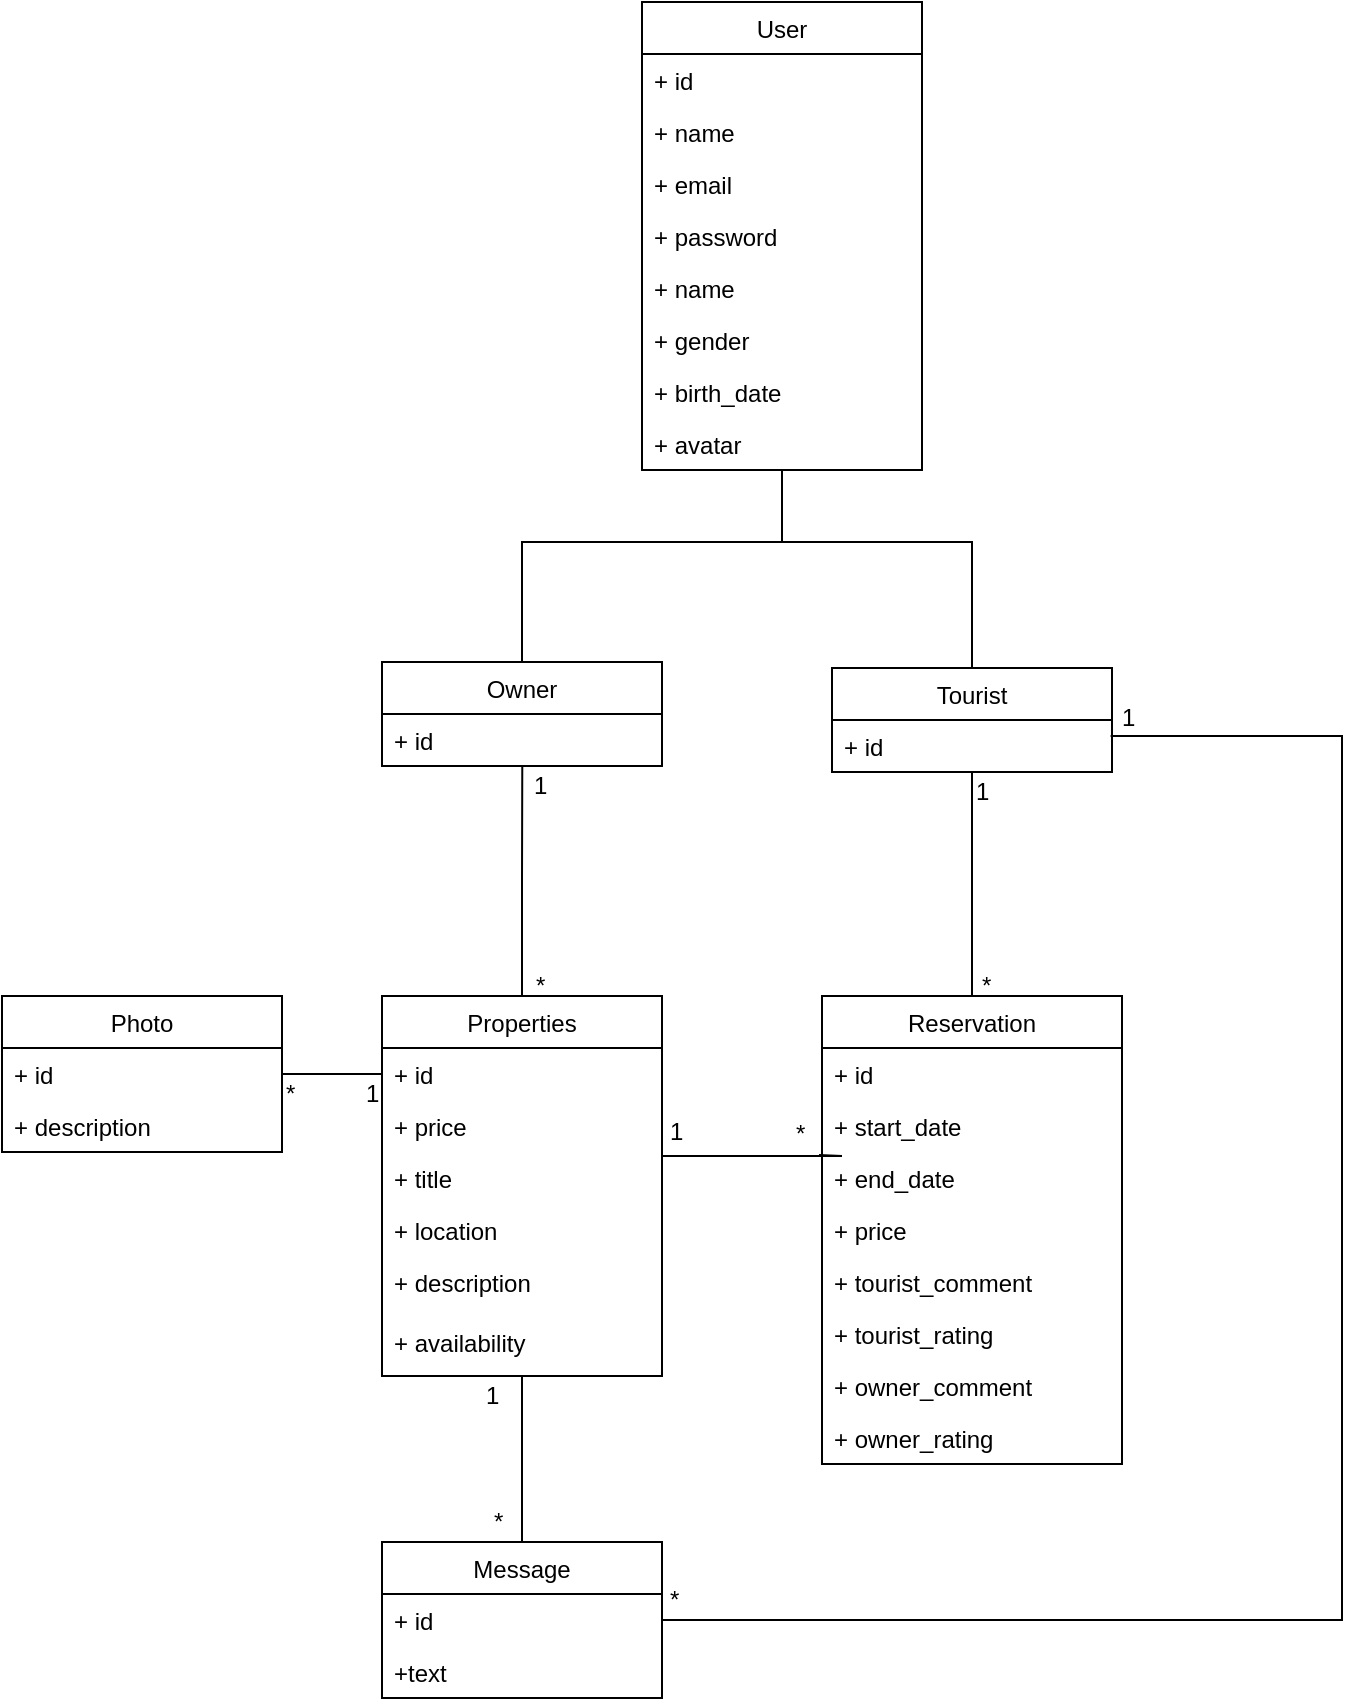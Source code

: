 <mxfile version="12.2.6" type="github" pages="1">
  <diagram id="TrjBDX28JATJXa5iMqwc" name="Page-1">
    <mxGraphModel dx="2004" dy="772" grid="1" gridSize="10" guides="1" tooltips="1" connect="1" arrows="1" fold="1" page="1" pageScale="1" pageWidth="827" pageHeight="1169" math="0" shadow="0">
      <root>
        <mxCell id="0"/>
        <mxCell id="1" parent="0"/>
        <mxCell id="gbXgMahtGTN6Z-PRO6R2-47" style="edgeStyle=none;rounded=0;orthogonalLoop=1;jettySize=auto;html=1;entryX=0.5;entryY=0;entryDx=0;entryDy=0;endArrow=none;endFill=0;exitX=0.5;exitY=1;exitDx=0;exitDy=0;" edge="1" parent="1" source="UoUFFq5vB8DfAffDlqqE-6" target="UoUFFq5vB8DfAffDlqqE-47">
          <mxGeometry relative="1" as="geometry">
            <mxPoint x="120" y="270" as="sourcePoint"/>
            <Array as="points">
              <mxPoint x="120" y="310"/>
              <mxPoint x="170" y="310"/>
              <mxPoint x="215" y="310"/>
            </Array>
          </mxGeometry>
        </mxCell>
        <mxCell id="UoUFFq5vB8DfAffDlqqE-6" value="User" style="swimlane;fontStyle=0;childLayout=stackLayout;horizontal=1;startSize=26;fillColor=none;horizontalStack=0;resizeParent=1;resizeParentMax=0;resizeLast=0;collapsible=1;marginBottom=0;" parent="1" vertex="1">
          <mxGeometry x="50" y="40" width="140" height="234" as="geometry"/>
        </mxCell>
        <mxCell id="UoUFFq5vB8DfAffDlqqE-7" value="+ id" style="text;strokeColor=none;fillColor=none;align=left;verticalAlign=top;spacingLeft=4;spacingRight=4;overflow=hidden;rotatable=0;points=[[0,0.5],[1,0.5]];portConstraint=eastwest;" parent="UoUFFq5vB8DfAffDlqqE-6" vertex="1">
          <mxGeometry y="26" width="140" height="26" as="geometry"/>
        </mxCell>
        <mxCell id="UoUFFq5vB8DfAffDlqqE-8" value="+ name" style="text;strokeColor=none;fillColor=none;align=left;verticalAlign=top;spacingLeft=4;spacingRight=4;overflow=hidden;rotatable=0;points=[[0,0.5],[1,0.5]];portConstraint=eastwest;" parent="UoUFFq5vB8DfAffDlqqE-6" vertex="1">
          <mxGeometry y="52" width="140" height="26" as="geometry"/>
        </mxCell>
        <mxCell id="UoUFFq5vB8DfAffDlqqE-9" value="+ email" style="text;strokeColor=none;fillColor=none;align=left;verticalAlign=top;spacingLeft=4;spacingRight=4;overflow=hidden;rotatable=0;points=[[0,0.5],[1,0.5]];portConstraint=eastwest;" parent="UoUFFq5vB8DfAffDlqqE-6" vertex="1">
          <mxGeometry y="78" width="140" height="26" as="geometry"/>
        </mxCell>
        <mxCell id="UoUFFq5vB8DfAffDlqqE-11" value="+ password" style="text;strokeColor=none;fillColor=none;align=left;verticalAlign=top;spacingLeft=4;spacingRight=4;overflow=hidden;rotatable=0;points=[[0,0.5],[1,0.5]];portConstraint=eastwest;" parent="UoUFFq5vB8DfAffDlqqE-6" vertex="1">
          <mxGeometry y="104" width="140" height="26" as="geometry"/>
        </mxCell>
        <mxCell id="UoUFFq5vB8DfAffDlqqE-12" value="+ name" style="text;strokeColor=none;fillColor=none;align=left;verticalAlign=top;spacingLeft=4;spacingRight=4;overflow=hidden;rotatable=0;points=[[0,0.5],[1,0.5]];portConstraint=eastwest;" parent="UoUFFq5vB8DfAffDlqqE-6" vertex="1">
          <mxGeometry y="130" width="140" height="26" as="geometry"/>
        </mxCell>
        <mxCell id="UoUFFq5vB8DfAffDlqqE-13" value="+ gender" style="text;strokeColor=none;fillColor=none;align=left;verticalAlign=top;spacingLeft=4;spacingRight=4;overflow=hidden;rotatable=0;points=[[0,0.5],[1,0.5]];portConstraint=eastwest;" parent="UoUFFq5vB8DfAffDlqqE-6" vertex="1">
          <mxGeometry y="156" width="140" height="26" as="geometry"/>
        </mxCell>
        <mxCell id="UoUFFq5vB8DfAffDlqqE-14" value="+ birth_date" style="text;strokeColor=none;fillColor=none;align=left;verticalAlign=top;spacingLeft=4;spacingRight=4;overflow=hidden;rotatable=0;points=[[0,0.5],[1,0.5]];portConstraint=eastwest;" parent="UoUFFq5vB8DfAffDlqqE-6" vertex="1">
          <mxGeometry y="182" width="140" height="26" as="geometry"/>
        </mxCell>
        <mxCell id="gbXgMahtGTN6Z-PRO6R2-31" value="+ avatar" style="text;strokeColor=none;fillColor=none;align=left;verticalAlign=top;spacingLeft=4;spacingRight=4;overflow=hidden;rotatable=0;points=[[0,0.5],[1,0.5]];portConstraint=eastwest;" vertex="1" parent="UoUFFq5vB8DfAffDlqqE-6">
          <mxGeometry y="208" width="140" height="26" as="geometry"/>
        </mxCell>
        <mxCell id="UoUFFq5vB8DfAffDlqqE-102" style="edgeStyle=orthogonalEdgeStyle;rounded=0;orthogonalLoop=1;jettySize=auto;html=1;exitX=0.5;exitY=0;exitDx=0;exitDy=0;entryX=0.501;entryY=1.008;entryDx=0;entryDy=0;entryPerimeter=0;endArrow=none;endFill=0;" parent="1" source="UoUFFq5vB8DfAffDlqqE-19" target="UoUFFq5vB8DfAffDlqqE-40" edge="1">
          <mxGeometry relative="1" as="geometry">
            <Array as="points">
              <mxPoint x="-10" y="479"/>
            </Array>
          </mxGeometry>
        </mxCell>
        <mxCell id="UoUFFq5vB8DfAffDlqqE-19" value="Properties" style="swimlane;fontStyle=0;childLayout=stackLayout;horizontal=1;startSize=26;fillColor=none;horizontalStack=0;resizeParent=1;resizeParentMax=0;resizeLast=0;collapsible=1;marginBottom=0;" parent="1" vertex="1">
          <mxGeometry x="-80" y="537" width="140" height="190" as="geometry"/>
        </mxCell>
        <mxCell id="UoUFFq5vB8DfAffDlqqE-20" value="+ id" style="text;strokeColor=none;fillColor=none;align=left;verticalAlign=top;spacingLeft=4;spacingRight=4;overflow=hidden;rotatable=0;points=[[0,0.5],[1,0.5]];portConstraint=eastwest;" parent="UoUFFq5vB8DfAffDlqqE-19" vertex="1">
          <mxGeometry y="26" width="140" height="26" as="geometry"/>
        </mxCell>
        <mxCell id="UoUFFq5vB8DfAffDlqqE-21" value="+ price" style="text;strokeColor=none;fillColor=none;align=left;verticalAlign=top;spacingLeft=4;spacingRight=4;overflow=hidden;rotatable=0;points=[[0,0.5],[1,0.5]];portConstraint=eastwest;" parent="UoUFFq5vB8DfAffDlqqE-19" vertex="1">
          <mxGeometry y="52" width="140" height="26" as="geometry"/>
        </mxCell>
        <mxCell id="UoUFFq5vB8DfAffDlqqE-22" value="+ title" style="text;strokeColor=none;fillColor=none;align=left;verticalAlign=top;spacingLeft=4;spacingRight=4;overflow=hidden;rotatable=0;points=[[0,0.5],[1,0.5]];portConstraint=eastwest;" parent="UoUFFq5vB8DfAffDlqqE-19" vertex="1">
          <mxGeometry y="78" width="140" height="26" as="geometry"/>
        </mxCell>
        <mxCell id="UoUFFq5vB8DfAffDlqqE-23" value="+ location" style="text;strokeColor=none;fillColor=none;align=left;verticalAlign=top;spacingLeft=4;spacingRight=4;overflow=hidden;rotatable=0;points=[[0,0.5],[1,0.5]];portConstraint=eastwest;" parent="UoUFFq5vB8DfAffDlqqE-19" vertex="1">
          <mxGeometry y="104" width="140" height="26" as="geometry"/>
        </mxCell>
        <mxCell id="UoUFFq5vB8DfAffDlqqE-24" value="+ description" style="text;strokeColor=none;fillColor=none;align=left;verticalAlign=top;spacingLeft=4;spacingRight=4;overflow=hidden;rotatable=0;points=[[0,0.5],[1,0.5]];portConstraint=eastwest;" parent="UoUFFq5vB8DfAffDlqqE-19" vertex="1">
          <mxGeometry y="130" width="140" height="30" as="geometry"/>
        </mxCell>
        <mxCell id="gbXgMahtGTN6Z-PRO6R2-18" value="+ availability" style="text;strokeColor=none;fillColor=none;align=left;verticalAlign=top;spacingLeft=4;spacingRight=4;overflow=hidden;rotatable=0;points=[[0,0.5],[1,0.5]];portConstraint=eastwest;" vertex="1" parent="UoUFFq5vB8DfAffDlqqE-19">
          <mxGeometry y="160" width="140" height="30" as="geometry"/>
        </mxCell>
        <mxCell id="gbXgMahtGTN6Z-PRO6R2-23" style="edgeStyle=orthogonalEdgeStyle;rounded=1;orthogonalLoop=1;jettySize=auto;html=1;exitX=0.5;exitY=0;exitDx=0;exitDy=0;entryX=-0.005;entryY=0.375;entryDx=0;entryDy=0;entryPerimeter=0;strokeColor=none;" edge="1" parent="1" source="UoUFFq5vB8DfAffDlqqE-39">
          <mxGeometry relative="1" as="geometry">
            <mxPoint x="9" y="312" as="targetPoint"/>
          </mxGeometry>
        </mxCell>
        <mxCell id="gbXgMahtGTN6Z-PRO6R2-49" style="edgeStyle=none;rounded=0;orthogonalLoop=1;jettySize=auto;html=1;exitX=0.5;exitY=0;exitDx=0;exitDy=0;endArrow=none;endFill=0;entryX=0.5;entryY=1;entryDx=0;entryDy=0;" edge="1" parent="1" source="UoUFFq5vB8DfAffDlqqE-39" target="UoUFFq5vB8DfAffDlqqE-6">
          <mxGeometry relative="1" as="geometry">
            <mxPoint x="160" y="280" as="targetPoint"/>
            <Array as="points">
              <mxPoint x="-10" y="310"/>
              <mxPoint x="120" y="310"/>
            </Array>
          </mxGeometry>
        </mxCell>
        <mxCell id="UoUFFq5vB8DfAffDlqqE-39" value="Owner" style="swimlane;fontStyle=0;childLayout=stackLayout;horizontal=1;startSize=26;fillColor=none;horizontalStack=0;resizeParent=1;resizeParentMax=0;resizeLast=0;collapsible=1;marginBottom=0;" parent="1" vertex="1">
          <mxGeometry x="-80" y="370" width="140" height="52" as="geometry"/>
        </mxCell>
        <mxCell id="UoUFFq5vB8DfAffDlqqE-40" value="+ id" style="text;strokeColor=none;fillColor=none;align=left;verticalAlign=top;spacingLeft=4;spacingRight=4;overflow=hidden;rotatable=0;points=[[0,0.5],[1,0.5]];portConstraint=eastwest;" parent="UoUFFq5vB8DfAffDlqqE-39" vertex="1">
          <mxGeometry y="26" width="140" height="26" as="geometry"/>
        </mxCell>
        <mxCell id="UoUFFq5vB8DfAffDlqqE-47" value="Tourist" style="swimlane;fontStyle=0;childLayout=stackLayout;horizontal=1;startSize=26;fillColor=none;horizontalStack=0;resizeParent=1;resizeParentMax=0;resizeLast=0;collapsible=1;marginBottom=0;" parent="1" vertex="1">
          <mxGeometry x="145" y="373" width="140" height="52" as="geometry"/>
        </mxCell>
        <mxCell id="eh4FhfjQ_HHuYTPDYbfo-22" value="+ id" style="text;strokeColor=none;fillColor=none;align=left;verticalAlign=top;spacingLeft=4;spacingRight=4;overflow=hidden;rotatable=0;points=[[0,0.5],[1,0.5]];portConstraint=eastwest;" parent="UoUFFq5vB8DfAffDlqqE-47" vertex="1">
          <mxGeometry y="26" width="140" height="26" as="geometry"/>
        </mxCell>
        <mxCell id="gbXgMahtGTN6Z-PRO6R2-72" style="edgeStyle=none;rounded=0;orthogonalLoop=1;jettySize=auto;html=1;exitX=0.5;exitY=0;exitDx=0;exitDy=0;endArrow=none;endFill=0;" edge="1" parent="1" source="UoUFFq5vB8DfAffDlqqE-55" target="eh4FhfjQ_HHuYTPDYbfo-22">
          <mxGeometry relative="1" as="geometry"/>
        </mxCell>
        <mxCell id="UoUFFq5vB8DfAffDlqqE-55" value="Reservation" style="swimlane;fontStyle=0;childLayout=stackLayout;horizontal=1;startSize=26;fillColor=none;horizontalStack=0;resizeParent=1;resizeParentMax=0;resizeLast=0;collapsible=1;marginBottom=0;" parent="1" vertex="1">
          <mxGeometry x="140" y="537" width="150" height="234" as="geometry"/>
        </mxCell>
        <mxCell id="UoUFFq5vB8DfAffDlqqE-56" value="+ id" style="text;strokeColor=none;fillColor=none;align=left;verticalAlign=top;spacingLeft=4;spacingRight=4;overflow=hidden;rotatable=0;points=[[0,0.5],[1,0.5]];portConstraint=eastwest;" parent="UoUFFq5vB8DfAffDlqqE-55" vertex="1">
          <mxGeometry y="26" width="150" height="26" as="geometry"/>
        </mxCell>
        <mxCell id="UoUFFq5vB8DfAffDlqqE-57" value="+ start_date" style="text;strokeColor=none;fillColor=none;align=left;verticalAlign=top;spacingLeft=4;spacingRight=4;overflow=hidden;rotatable=0;points=[[0,0.5],[1,0.5]];portConstraint=eastwest;" parent="UoUFFq5vB8DfAffDlqqE-55" vertex="1">
          <mxGeometry y="52" width="150" height="26" as="geometry"/>
        </mxCell>
        <mxCell id="eh4FhfjQ_HHuYTPDYbfo-5" value="+ end_date" style="text;strokeColor=none;fillColor=none;align=left;verticalAlign=top;spacingLeft=4;spacingRight=4;overflow=hidden;rotatable=0;points=[[0,0.5],[1,0.5]];portConstraint=eastwest;" parent="UoUFFq5vB8DfAffDlqqE-55" vertex="1">
          <mxGeometry y="78" width="150" height="26" as="geometry"/>
        </mxCell>
        <mxCell id="UoUFFq5vB8DfAffDlqqE-111" value="+ price" style="text;strokeColor=none;fillColor=none;align=left;verticalAlign=top;spacingLeft=4;spacingRight=4;overflow=hidden;rotatable=0;points=[[0,0.5],[1,0.5]];portConstraint=eastwest;" parent="UoUFFq5vB8DfAffDlqqE-55" vertex="1">
          <mxGeometry y="104" width="150" height="26" as="geometry"/>
        </mxCell>
        <mxCell id="gbXgMahtGTN6Z-PRO6R2-32" value="+ tourist_comment&#xa;" style="text;strokeColor=none;fillColor=none;align=left;verticalAlign=top;spacingLeft=4;spacingRight=4;overflow=hidden;rotatable=0;points=[[0,0.5],[1,0.5]];portConstraint=eastwest;" vertex="1" parent="UoUFFq5vB8DfAffDlqqE-55">
          <mxGeometry y="130" width="150" height="26" as="geometry"/>
        </mxCell>
        <mxCell id="gbXgMahtGTN6Z-PRO6R2-33" value="+ tourist_rating" style="text;strokeColor=none;fillColor=none;align=left;verticalAlign=top;spacingLeft=4;spacingRight=4;overflow=hidden;rotatable=0;points=[[0,0.5],[1,0.5]];portConstraint=eastwest;" vertex="1" parent="UoUFFq5vB8DfAffDlqqE-55">
          <mxGeometry y="156" width="150" height="26" as="geometry"/>
        </mxCell>
        <mxCell id="gbXgMahtGTN6Z-PRO6R2-34" value="+ owner_comment" style="text;strokeColor=none;fillColor=none;align=left;verticalAlign=top;spacingLeft=4;spacingRight=4;overflow=hidden;rotatable=0;points=[[0,0.5],[1,0.5]];portConstraint=eastwest;" vertex="1" parent="UoUFFq5vB8DfAffDlqqE-55">
          <mxGeometry y="182" width="150" height="26" as="geometry"/>
        </mxCell>
        <mxCell id="gbXgMahtGTN6Z-PRO6R2-35" value="+ owner_rating" style="text;strokeColor=none;fillColor=none;align=left;verticalAlign=top;spacingLeft=4;spacingRight=4;overflow=hidden;rotatable=0;points=[[0,0.5],[1,0.5]];portConstraint=eastwest;" vertex="1" parent="UoUFFq5vB8DfAffDlqqE-55">
          <mxGeometry y="208" width="150" height="26" as="geometry"/>
        </mxCell>
        <mxCell id="gbXgMahtGTN6Z-PRO6R2-37" style="edgeStyle=none;rounded=0;orthogonalLoop=1;jettySize=auto;html=1;exitX=0.5;exitY=0;exitDx=0;exitDy=0;entryX=0.5;entryY=1;entryDx=0;entryDy=0;endArrow=none;endFill=0;" edge="1" parent="1" source="UoUFFq5vB8DfAffDlqqE-81" target="UoUFFq5vB8DfAffDlqqE-19">
          <mxGeometry relative="1" as="geometry"/>
        </mxCell>
        <mxCell id="UoUFFq5vB8DfAffDlqqE-81" value="Message" style="swimlane;fontStyle=0;childLayout=stackLayout;horizontal=1;startSize=26;fillColor=none;horizontalStack=0;resizeParent=1;resizeParentMax=0;resizeLast=0;collapsible=1;marginBottom=0;" parent="1" vertex="1">
          <mxGeometry x="-80" y="810" width="140" height="78" as="geometry"/>
        </mxCell>
        <mxCell id="UoUFFq5vB8DfAffDlqqE-82" value="+ id" style="text;strokeColor=none;fillColor=none;align=left;verticalAlign=top;spacingLeft=4;spacingRight=4;overflow=hidden;rotatable=0;points=[[0,0.5],[1,0.5]];portConstraint=eastwest;" parent="UoUFFq5vB8DfAffDlqqE-81" vertex="1">
          <mxGeometry y="26" width="140" height="26" as="geometry"/>
        </mxCell>
        <mxCell id="UoUFFq5vB8DfAffDlqqE-84" value="+text" style="text;strokeColor=none;fillColor=none;align=left;verticalAlign=top;spacingLeft=4;spacingRight=4;overflow=hidden;rotatable=0;points=[[0,0.5],[1,0.5]];portConstraint=eastwest;" parent="UoUFFq5vB8DfAffDlqqE-81" vertex="1">
          <mxGeometry y="52" width="140" height="26" as="geometry"/>
        </mxCell>
        <mxCell id="UoUFFq5vB8DfAffDlqqE-88" value="Photo" style="swimlane;fontStyle=0;childLayout=stackLayout;horizontal=1;startSize=26;fillColor=none;horizontalStack=0;resizeParent=1;resizeParentMax=0;resizeLast=0;collapsible=1;marginBottom=0;" parent="1" vertex="1">
          <mxGeometry x="-270" y="537" width="140" height="78" as="geometry"/>
        </mxCell>
        <mxCell id="UoUFFq5vB8DfAffDlqqE-89" value="+ id" style="text;strokeColor=none;fillColor=none;align=left;verticalAlign=top;spacingLeft=4;spacingRight=4;overflow=hidden;rotatable=0;points=[[0,0.5],[1,0.5]];portConstraint=eastwest;" parent="UoUFFq5vB8DfAffDlqqE-88" vertex="1">
          <mxGeometry y="26" width="140" height="26" as="geometry"/>
        </mxCell>
        <mxCell id="UoUFFq5vB8DfAffDlqqE-94" value="+ description" style="text;strokeColor=none;fillColor=none;align=left;verticalAlign=top;spacingLeft=4;spacingRight=4;overflow=hidden;rotatable=0;points=[[0,0.5],[1,0.5]];portConstraint=eastwest;" parent="UoUFFq5vB8DfAffDlqqE-88" vertex="1">
          <mxGeometry y="52" width="140" height="26" as="geometry"/>
        </mxCell>
        <mxCell id="UoUFFq5vB8DfAffDlqqE-105" style="edgeStyle=orthogonalEdgeStyle;rounded=0;orthogonalLoop=1;jettySize=auto;html=1;endArrow=none;endFill=0;entryX=-0.01;entryY=0.06;entryDx=0;entryDy=0;entryPerimeter=0;" parent="1" target="eh4FhfjQ_HHuYTPDYbfo-5" edge="1">
          <mxGeometry relative="1" as="geometry">
            <Array as="points">
              <mxPoint x="150" y="617"/>
              <mxPoint x="150" y="617"/>
            </Array>
            <mxPoint x="60" y="617" as="sourcePoint"/>
            <mxPoint x="332" y="617" as="targetPoint"/>
          </mxGeometry>
        </mxCell>
        <mxCell id="eh4FhfjQ_HHuYTPDYbfo-24" value="1" style="text;html=1;resizable=0;points=[];autosize=1;align=left;verticalAlign=top;spacingTop=-4;" parent="1" vertex="1">
          <mxGeometry x="-6.5" y="422" width="20" height="20" as="geometry"/>
        </mxCell>
        <mxCell id="eh4FhfjQ_HHuYTPDYbfo-30" value="*" style="text;html=1;resizable=0;points=[];autosize=1;align=left;verticalAlign=top;spacingTop=-4;" parent="1" vertex="1">
          <mxGeometry x="-5.5" y="522" width="20" height="20" as="geometry"/>
        </mxCell>
        <mxCell id="eh4FhfjQ_HHuYTPDYbfo-40" value="1" style="text;html=1;resizable=0;points=[];autosize=1;align=left;verticalAlign=top;spacingTop=-4;" parent="1" vertex="1">
          <mxGeometry x="62" y="595" width="20" height="20" as="geometry"/>
        </mxCell>
        <mxCell id="eh4FhfjQ_HHuYTPDYbfo-42" value="*" style="text;html=1;resizable=0;points=[];autosize=1;align=left;verticalAlign=top;spacingTop=-4;" parent="1" vertex="1">
          <mxGeometry x="-130" y="576" width="20" height="20" as="geometry"/>
        </mxCell>
        <mxCell id="eh4FhfjQ_HHuYTPDYbfo-45" value="1" style="text;html=1;resizable=0;points=[];autosize=1;align=left;verticalAlign=top;spacingTop=-4;" parent="1" vertex="1">
          <mxGeometry x="-90" y="576" width="20" height="20" as="geometry"/>
        </mxCell>
        <mxCell id="gbXgMahtGTN6Z-PRO6R2-38" style="edgeStyle=none;rounded=0;orthogonalLoop=1;jettySize=auto;html=1;exitX=1;exitY=0.5;exitDx=0;exitDy=0;entryX=0.995;entryY=0.308;entryDx=0;entryDy=0;endArrow=none;endFill=0;entryPerimeter=0;" edge="1" parent="1" source="UoUFFq5vB8DfAffDlqqE-82" target="eh4FhfjQ_HHuYTPDYbfo-22">
          <mxGeometry relative="1" as="geometry">
            <Array as="points">
              <mxPoint x="400" y="849"/>
              <mxPoint x="400" y="799"/>
              <mxPoint x="400" y="407"/>
            </Array>
          </mxGeometry>
        </mxCell>
        <mxCell id="gbXgMahtGTN6Z-PRO6R2-42" style="edgeStyle=none;rounded=0;orthogonalLoop=1;jettySize=auto;html=1;entryX=1;entryY=0.5;entryDx=0;entryDy=0;endArrow=none;endFill=0;" edge="1" parent="1" source="UoUFFq5vB8DfAffDlqqE-20" target="UoUFFq5vB8DfAffDlqqE-89">
          <mxGeometry relative="1" as="geometry"/>
        </mxCell>
        <mxCell id="gbXgMahtGTN6Z-PRO6R2-70" value="1" style="text;html=1;resizable=0;points=[];autosize=1;align=left;verticalAlign=top;spacingTop=-4;" vertex="1" parent="1">
          <mxGeometry x="214.5" y="425" width="20" height="20" as="geometry"/>
        </mxCell>
        <mxCell id="gbXgMahtGTN6Z-PRO6R2-71" value="*" style="text;html=1;resizable=0;points=[];autosize=1;align=left;verticalAlign=top;spacingTop=-4;" vertex="1" parent="1">
          <mxGeometry x="217.5" y="522" width="20" height="20" as="geometry"/>
        </mxCell>
        <mxCell id="gbXgMahtGTN6Z-PRO6R2-74" value="*" style="text;html=1;resizable=0;points=[];autosize=1;align=left;verticalAlign=top;spacingTop=-4;" vertex="1" parent="1">
          <mxGeometry x="62" y="829" width="20" height="20" as="geometry"/>
        </mxCell>
        <mxCell id="gbXgMahtGTN6Z-PRO6R2-75" value="1" style="text;html=1;resizable=0;points=[];autosize=1;align=left;verticalAlign=top;spacingTop=-4;" vertex="1" parent="1">
          <mxGeometry x="288" y="388" width="20" height="20" as="geometry"/>
        </mxCell>
        <mxCell id="gbXgMahtGTN6Z-PRO6R2-76" value="*" style="text;html=1;resizable=0;points=[];autosize=1;align=left;verticalAlign=top;spacingTop=-4;" vertex="1" parent="1">
          <mxGeometry x="125" y="596" width="20" height="20" as="geometry"/>
        </mxCell>
        <mxCell id="gbXgMahtGTN6Z-PRO6R2-77" value="*" style="text;html=1;resizable=0;points=[];autosize=1;align=left;verticalAlign=top;spacingTop=-4;" vertex="1" parent="1">
          <mxGeometry x="-26.5" y="790" width="20" height="20" as="geometry"/>
        </mxCell>
        <mxCell id="gbXgMahtGTN6Z-PRO6R2-78" value="1" style="text;html=1;resizable=0;points=[];autosize=1;align=left;verticalAlign=top;spacingTop=-4;" vertex="1" parent="1">
          <mxGeometry x="-30" y="727" width="20" height="20" as="geometry"/>
        </mxCell>
      </root>
    </mxGraphModel>
  </diagram>
</mxfile>
